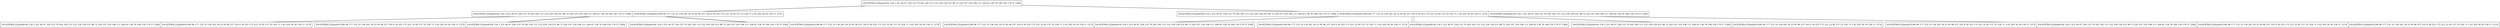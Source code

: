 graph g {
node [shape="record"];
graph [rankdir="BT"];"29910061008" [label="29910061008"];
"2991006100229910061005" [label="29910061002|29910061005"];
"2991006100029910061001" [label="29910061000|29910061001"];
"2991006100329910061004" [label="29910061003|29910061004"];
"2991006100629910061007" [label="29910061006|29910061007"];
"299100610122991006101529910061018" [label="29910061012|29910061015|29910061018"];
"2991006100929910061010" [label="29910061009|29910061010"];
"2991006101329910061014" [label="29910061013|29910061014"];
"2991006101629910061017" [label="29910061016|29910061017"];
"299100610192991006102029910061021299100610011" [label="29910061019|29910061020|29910061021|299100610011"];
"29910061008" [label="x%!(EXTRA [32]uint8=[6 124 2 221 40 97 228 123 79 245 182 115 122 239 128 251 88 72 220 197 218 196 111 204 65 138 78 148 150 179 57 238])"];
"2991006100229910061005" [label="x%!(EXTRA [32]uint8=[6 124 2 221 40 97 228 123 79 245 182 115 122 239 128 251 88 72 220 197 218 196 111 204 65 138 78 148 150 179 57 238])|x%!(EXTRA [32]uint8=[180 96 177 152 33 136 241 29 23 95 96 237 103 0 39 225 175 221 22 85 137 25 254 71 2 62 205 56 50 158 11 127])"];
"2991006100029910061001" [label="x%!(EXTRA [32]uint8=[6 124 2 221 40 97 228 123 79 245 182 115 122 239 128 251 88 72 220 197 218 196 111 204 65 138 78 148 150 179 57 238])|x%!(EXTRA [32]uint8=[180 96 177 152 33 136 241 29 23 95 96 237 103 0 39 225 175 221 22 85 137 25 254 71 2 62 205 56 50 158 11 127])"];
"2991006100329910061004" [label="x%!(EXTRA [32]uint8=[180 96 177 152 33 136 241 29 23 95 96 237 103 0 39 225 175 221 22 85 137 25 254 71 2 62 205 56 50 158 11 127])|x%!(EXTRA [32]uint8=[6 124 2 221 40 97 228 123 79 245 182 115 122 239 128 251 88 72 220 197 218 196 111 204 65 138 78 148 150 179 57 238])"];
"2991006100629910061007" [label="x%!(EXTRA [32]uint8=[6 124 2 221 40 97 228 123 79 245 182 115 122 239 128 251 88 72 220 197 218 196 111 204 65 138 78 148 150 179 57 238])|x%!(EXTRA [32]uint8=[180 96 177 152 33 136 241 29 23 95 96 237 103 0 39 225 175 221 22 85 137 25 254 71 2 62 205 56 50 158 11 127])"];
"299100610122991006101529910061018" [label="x%!(EXTRA [32]uint8=[6 124 2 221 40 97 228 123 79 245 182 115 122 239 128 251 88 72 220 197 218 196 111 204 65 138 78 148 150 179 57 238])|x%!(EXTRA [32]uint8=[180 96 177 152 33 136 241 29 23 95 96 237 103 0 39 225 175 221 22 85 137 25 254 71 2 62 205 56 50 158 11 127])|x%!(EXTRA [32]uint8=[6 124 2 221 40 97 228 123 79 245 182 115 122 239 128 251 88 72 220 197 218 196 111 204 65 138 78 148 150 179 57 238])"];
"2991006100929910061010" [label="x%!(EXTRA [32]uint8=[180 96 177 152 33 136 241 29 23 95 96 237 103 0 39 225 175 221 22 85 137 25 254 71 2 62 205 56 50 158 11 127])|x%!(EXTRA [32]uint8=[6 124 2 221 40 97 228 123 79 245 182 115 122 239 128 251 88 72 220 197 218 196 111 204 65 138 78 148 150 179 57 238])"];
"2991006101329910061014" [label="x%!(EXTRA [32]uint8=[180 96 177 152 33 136 241 29 23 95 96 237 103 0 39 225 175 221 22 85 137 25 254 71 2 62 205 56 50 158 11 127])|x%!(EXTRA [32]uint8=[6 124 2 221 40 97 228 123 79 245 182 115 122 239 128 251 88 72 220 197 218 196 111 204 65 138 78 148 150 179 57 238])"];
"2991006101629910061017" [label="x%!(EXTRA [32]uint8=[6 124 2 221 40 97 228 123 79 245 182 115 122 239 128 251 88 72 220 197 218 196 111 204 65 138 78 148 150 179 57 238])|x%!(EXTRA [32]uint8=[180 96 177 152 33 136 241 29 23 95 96 237 103 0 39 225 175 221 22 85 137 25 254 71 2 62 205 56 50 158 11 127])"];
"299100610192991006102029910061021299100610011" [label="x%!(EXTRA [32]uint8=[180 96 177 152 33 136 241 29 23 95 96 237 103 0 39 225 175 221 22 85 137 25 254 71 2 62 205 56 50 158 11 127])|x%!(EXTRA [32]uint8=[6 124 2 221 40 97 228 123 79 245 182 115 122 239 128 251 88 72 220 197 218 196 111 204 65 138 78 148 150 179 57 238])|x%!(EXTRA [32]uint8=[180 96 177 152 33 136 241 29 23 95 96 237 103 0 39 225 175 221 22 85 137 25 254 71 2 62 205 56 50 158 11 127])|x%!(EXTRA [32]uint8=[180 96 177 152 33 136 241 29 23 95 96 237 103 0 39 225 175 221 22 85 137 25 254 71 2 62 205 56 50 158 11 127])"];
"2991006100229910061005"--"29910061008";
"2991006100029910061001"--"2991006100229910061005";
"2991006100329910061004"--"2991006100229910061005";
"2991006100629910061007"--"2991006100229910061005";
"299100610122991006101529910061018"--"29910061008";
"2991006100929910061010"--"299100610122991006101529910061018";
"2991006101329910061014"--"299100610122991006101529910061018";
"2991006101629910061017"--"299100610122991006101529910061018";
"299100610192991006102029910061021299100610011"--"299100610122991006101529910061018";
"2991006100229910061005"--"29910061008";
"2991006100029910061001"--"2991006100229910061005";
"2991006100329910061004"--"2991006100229910061005";
"2991006100629910061007"--"2991006100229910061005";
"299100610122991006101529910061018"--"29910061008";
"2991006100929910061010"--"299100610122991006101529910061018";
"2991006101329910061014"--"299100610122991006101529910061018";
"2991006101629910061017"--"299100610122991006101529910061018";
"299100610192991006102029910061021299100610011"--"299100610122991006101529910061018";
}